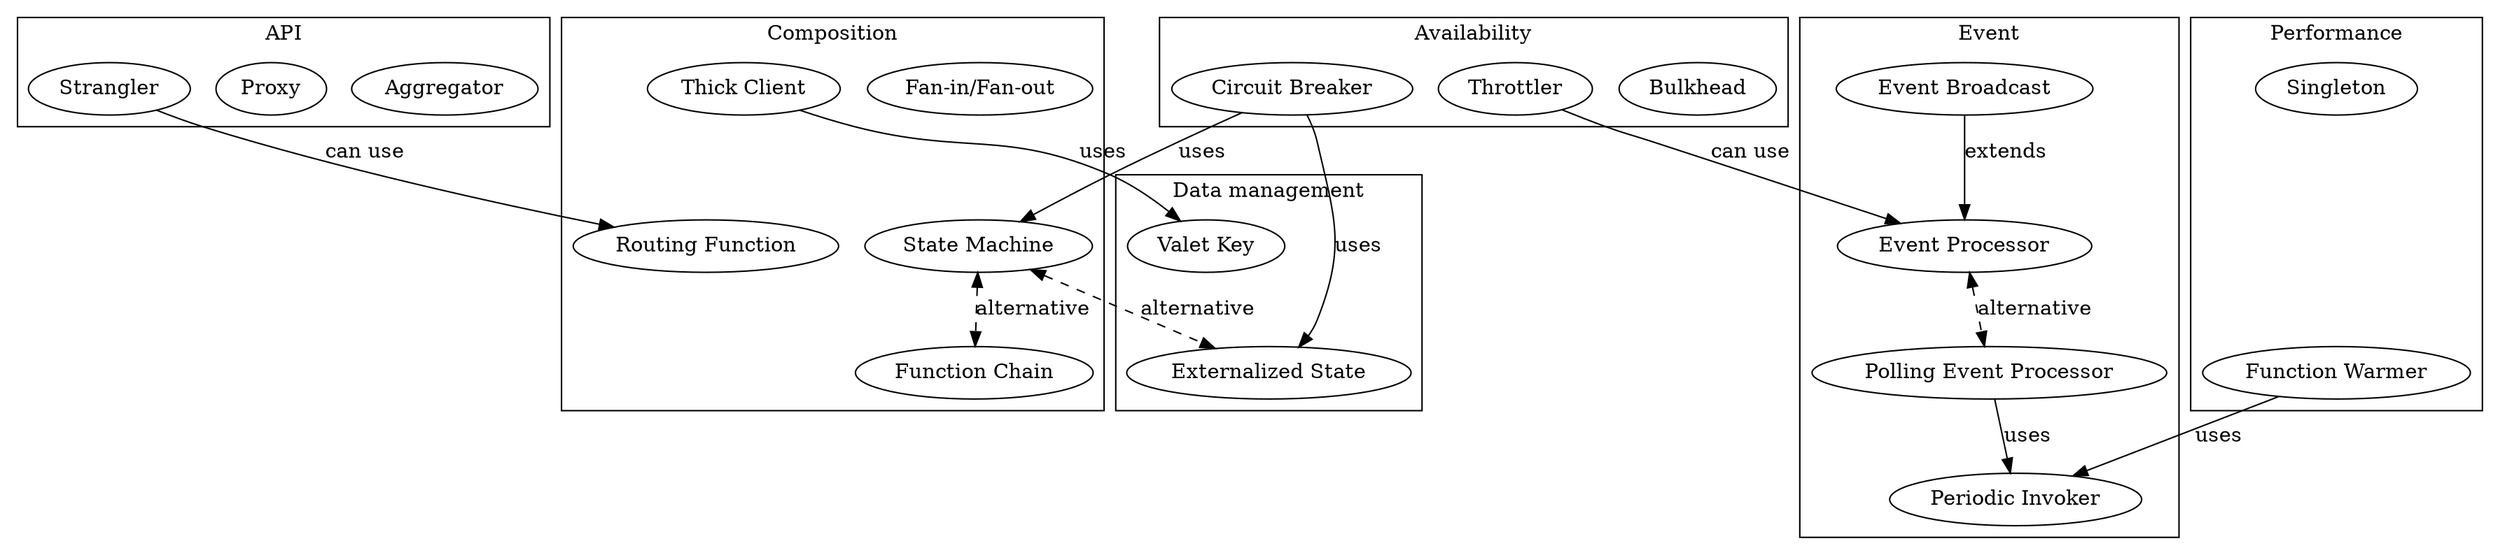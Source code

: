 digraph g{
  newrank="true"

  subgraph cluster_composition {
    label="Composition"
    "Routing Function";
    "Function Chain";
    "Fan-in/Fan-out";
    "State Machine";
    "Thick Client";
  }
  "Thick Client" -> "Valet Key" [label="uses"];
  "State Machine" -> "Externalized State" [label="alternative",style=dashed dir=both];
  "State Machine" -> "Function Chain" [label="alternative",style=dashed dir=both];

  subgraph cluster_event {
    label="Event"
    "Event Processor";
    "Periodic Invoker";
    "Polling Event Processor";
    "Event Broadcast";
  }
  "Polling Event Processor" -> "Periodic Invoker" [label="uses"];
  "Event Broadcast" -> "Event Processor" [label="extends"];
  "Event Processor" -> "Polling Event Processor" [label="alternative",style=dashed dir=both];

  subgraph cluster_api {
    label="API"
    "Aggregator";
    "Proxy";
    "Strangler";
  }
  "Strangler" -> "Routing Function" [label="can use"];

  subgraph cluster_data {
    label="Data management"
    "Externalized State";
    "Valet Key";
  }

  subgraph cluster_performance {
    label="Performance"
    "Function Warmer";
    "Singleton";
  }
  "Function Warmer" -> "Periodic Invoker" [label="uses"];

  subgraph cluster_availability {
    label="Availability"
    "Bulkhead";
    "Throttler";
    "Circuit Breaker";
  }
  "Throttler" -> "Event Processor" [label="can use"];
  "Circuit Breaker" -> "State Machine" [label="uses"];
  "Circuit Breaker" -> "Externalized State" [label="uses"];
}
